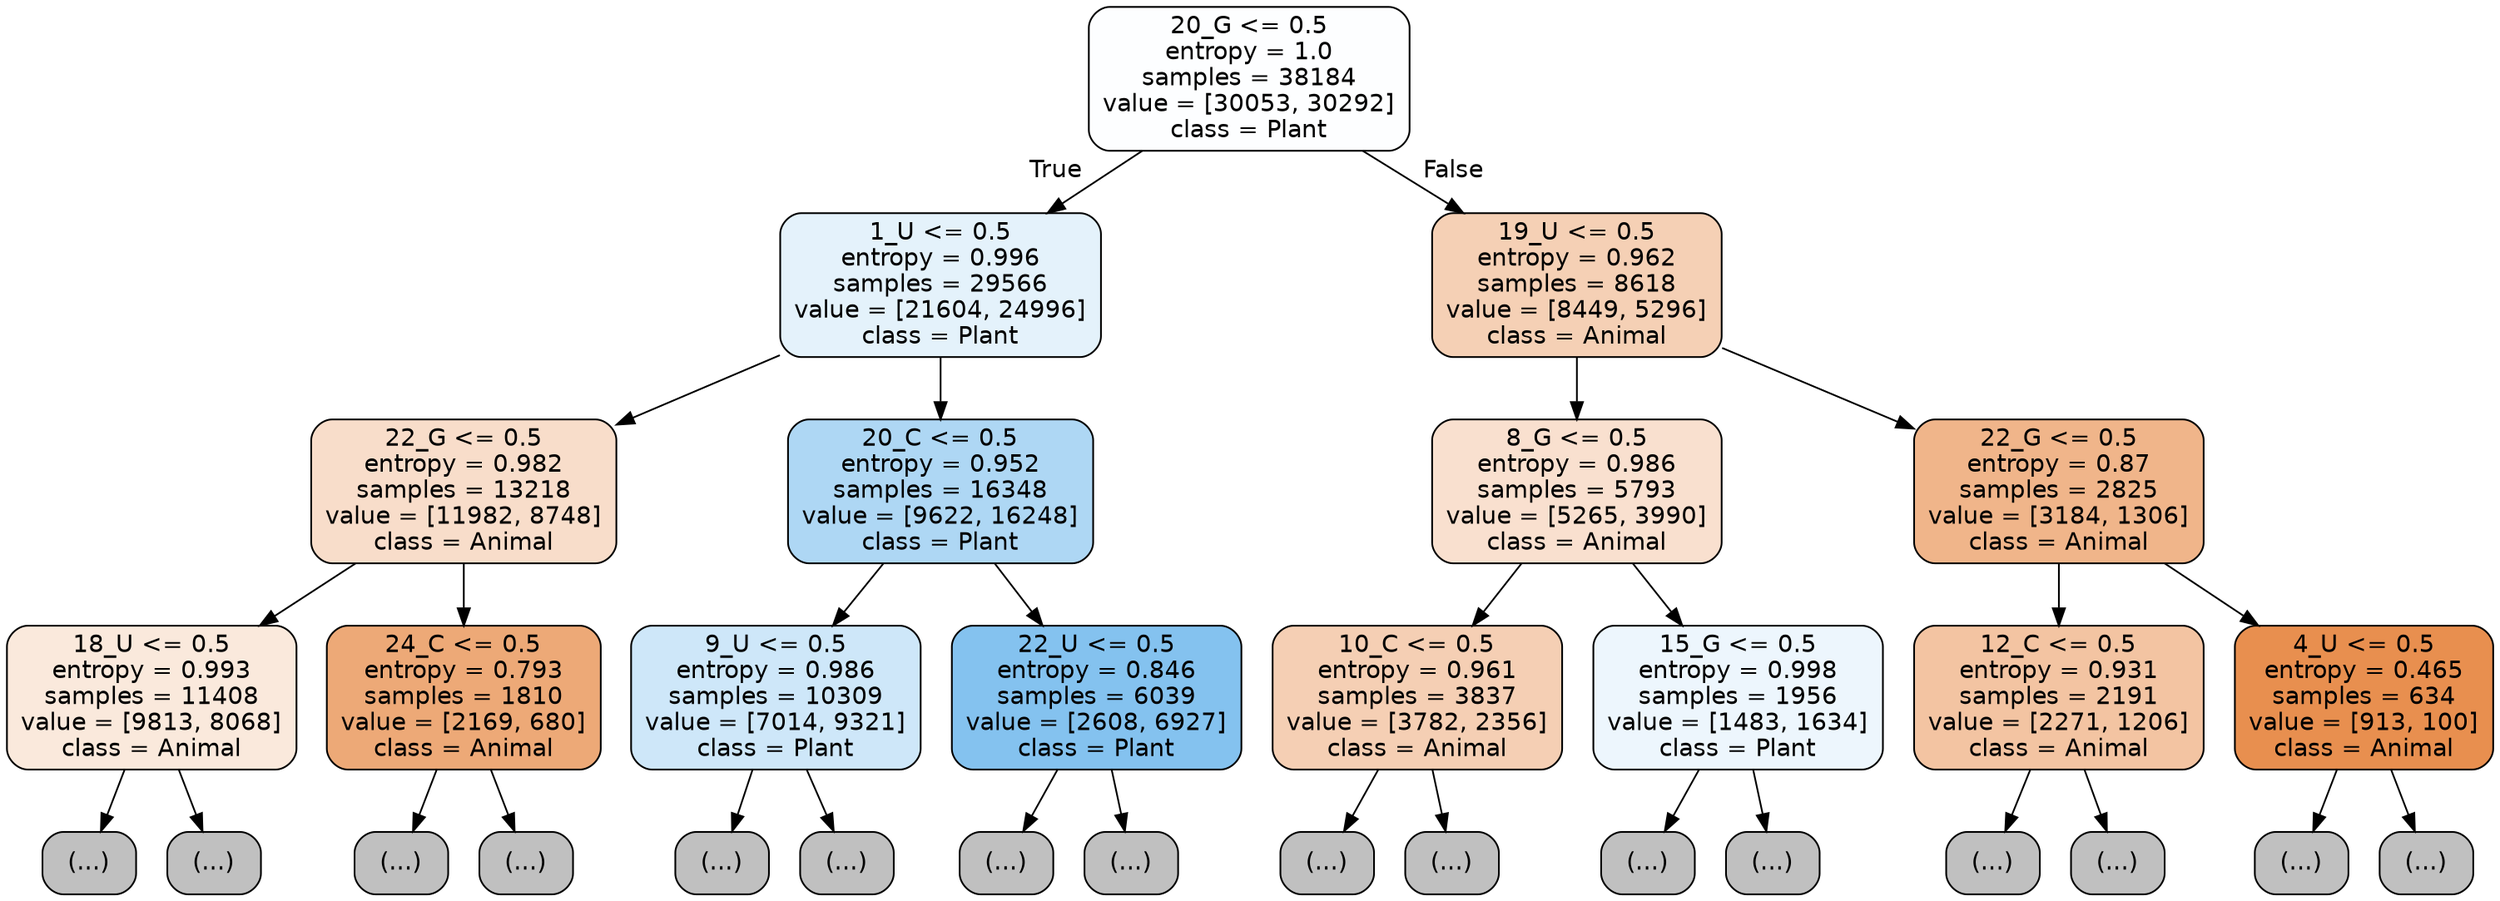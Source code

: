 digraph Tree {
node [shape=box, style="filled, rounded", color="black", fontname="helvetica"] ;
edge [fontname="helvetica"] ;
0 [label="20_G <= 0.5\nentropy = 1.0\nsamples = 38184\nvalue = [30053, 30292]\nclass = Plant", fillcolor="#fdfeff"] ;
1 [label="1_U <= 0.5\nentropy = 0.996\nsamples = 29566\nvalue = [21604, 24996]\nclass = Plant", fillcolor="#e4f2fb"] ;
0 -> 1 [labeldistance=2.5, labelangle=45, headlabel="True"] ;
2 [label="22_G <= 0.5\nentropy = 0.982\nsamples = 13218\nvalue = [11982, 8748]\nclass = Animal", fillcolor="#f8ddca"] ;
1 -> 2 ;
3 [label="18_U <= 0.5\nentropy = 0.993\nsamples = 11408\nvalue = [9813, 8068]\nclass = Animal", fillcolor="#fae9dc"] ;
2 -> 3 ;
4 [label="(...)", fillcolor="#C0C0C0"] ;
3 -> 4 ;
4563 [label="(...)", fillcolor="#C0C0C0"] ;
3 -> 4563 ;
6144 [label="24_C <= 0.5\nentropy = 0.793\nsamples = 1810\nvalue = [2169, 680]\nclass = Animal", fillcolor="#eda977"] ;
2 -> 6144 ;
6145 [label="(...)", fillcolor="#C0C0C0"] ;
6144 -> 6145 ;
7002 [label="(...)", fillcolor="#C0C0C0"] ;
6144 -> 7002 ;
7055 [label="20_C <= 0.5\nentropy = 0.952\nsamples = 16348\nvalue = [9622, 16248]\nclass = Plant", fillcolor="#aed7f4"] ;
1 -> 7055 ;
7056 [label="9_U <= 0.5\nentropy = 0.986\nsamples = 10309\nvalue = [7014, 9321]\nclass = Plant", fillcolor="#cee7f9"] ;
7055 -> 7056 ;
7057 [label="(...)", fillcolor="#C0C0C0"] ;
7056 -> 7057 ;
9782 [label="(...)", fillcolor="#C0C0C0"] ;
7056 -> 9782 ;
10911 [label="22_U <= 0.5\nentropy = 0.846\nsamples = 6039\nvalue = [2608, 6927]\nclass = Plant", fillcolor="#84c2ef"] ;
7055 -> 10911 ;
10912 [label="(...)", fillcolor="#C0C0C0"] ;
10911 -> 10912 ;
12509 [label="(...)", fillcolor="#C0C0C0"] ;
10911 -> 12509 ;
12708 [label="19_U <= 0.5\nentropy = 0.962\nsamples = 8618\nvalue = [8449, 5296]\nclass = Animal", fillcolor="#f5d0b5"] ;
0 -> 12708 [labeldistance=2.5, labelangle=-45, headlabel="False"] ;
12709 [label="8_G <= 0.5\nentropy = 0.986\nsamples = 5793\nvalue = [5265, 3990]\nclass = Animal", fillcolor="#f9e0cf"] ;
12708 -> 12709 ;
12710 [label="10_C <= 0.5\nentropy = 0.961\nsamples = 3837\nvalue = [3782, 2356]\nclass = Animal", fillcolor="#f5cfb4"] ;
12709 -> 12710 ;
12711 [label="(...)", fillcolor="#C0C0C0"] ;
12710 -> 12711 ;
14332 [label="(...)", fillcolor="#C0C0C0"] ;
12710 -> 14332 ;
14725 [label="15_G <= 0.5\nentropy = 0.998\nsamples = 1956\nvalue = [1483, 1634]\nclass = Plant", fillcolor="#edf6fd"] ;
12709 -> 14725 ;
14726 [label="(...)", fillcolor="#C0C0C0"] ;
14725 -> 14726 ;
15307 [label="(...)", fillcolor="#C0C0C0"] ;
14725 -> 15307 ;
15566 [label="22_G <= 0.5\nentropy = 0.87\nsamples = 2825\nvalue = [3184, 1306]\nclass = Animal", fillcolor="#f0b58a"] ;
12708 -> 15566 ;
15567 [label="12_C <= 0.5\nentropy = 0.931\nsamples = 2191\nvalue = [2271, 1206]\nclass = Animal", fillcolor="#f3c4a2"] ;
15566 -> 15567 ;
15568 [label="(...)", fillcolor="#C0C0C0"] ;
15567 -> 15568 ;
16547 [label="(...)", fillcolor="#C0C0C0"] ;
15567 -> 16547 ;
16792 [label="4_U <= 0.5\nentropy = 0.465\nsamples = 634\nvalue = [913, 100]\nclass = Animal", fillcolor="#e88f4f"] ;
15566 -> 16792 ;
16793 [label="(...)", fillcolor="#C0C0C0"] ;
16792 -> 16793 ;
16870 [label="(...)", fillcolor="#C0C0C0"] ;
16792 -> 16870 ;
}